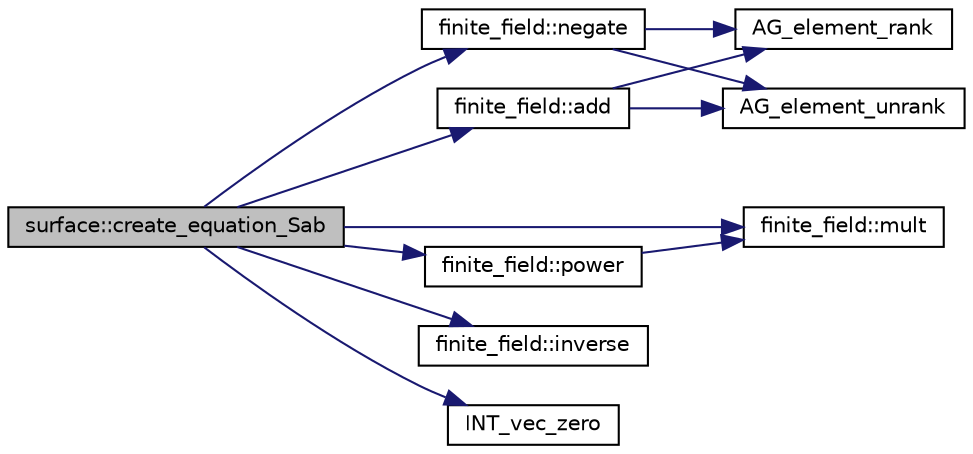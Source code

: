 digraph "surface::create_equation_Sab"
{
  edge [fontname="Helvetica",fontsize="10",labelfontname="Helvetica",labelfontsize="10"];
  node [fontname="Helvetica",fontsize="10",shape=record];
  rankdir="LR";
  Node1351 [label="surface::create_equation_Sab",height=0.2,width=0.4,color="black", fillcolor="grey75", style="filled", fontcolor="black"];
  Node1351 -> Node1352 [color="midnightblue",fontsize="10",style="solid",fontname="Helvetica"];
  Node1352 [label="finite_field::negate",height=0.2,width=0.4,color="black", fillcolor="white", style="filled",URL="$df/d5a/classfinite__field.html#aa9d798298f25d4a9262b5bc5f1733e31"];
  Node1352 -> Node1353 [color="midnightblue",fontsize="10",style="solid",fontname="Helvetica"];
  Node1353 [label="AG_element_unrank",height=0.2,width=0.4,color="black", fillcolor="white", style="filled",URL="$d4/d67/geometry_8h.html#a4a33b86c87b2879b97cfa1327abe2885"];
  Node1352 -> Node1354 [color="midnightblue",fontsize="10",style="solid",fontname="Helvetica"];
  Node1354 [label="AG_element_rank",height=0.2,width=0.4,color="black", fillcolor="white", style="filled",URL="$d4/d67/geometry_8h.html#ab2ac908d07dd8038fd996e26bdc75c17"];
  Node1351 -> Node1355 [color="midnightblue",fontsize="10",style="solid",fontname="Helvetica"];
  Node1355 [label="finite_field::mult",height=0.2,width=0.4,color="black", fillcolor="white", style="filled",URL="$df/d5a/classfinite__field.html#a24fb5917aa6d4d656fd855b7f44a13b0"];
  Node1351 -> Node1356 [color="midnightblue",fontsize="10",style="solid",fontname="Helvetica"];
  Node1356 [label="finite_field::power",height=0.2,width=0.4,color="black", fillcolor="white", style="filled",URL="$df/d5a/classfinite__field.html#a0437871b8f775f0b2d589188d9ad7e61"];
  Node1356 -> Node1355 [color="midnightblue",fontsize="10",style="solid",fontname="Helvetica"];
  Node1351 -> Node1357 [color="midnightblue",fontsize="10",style="solid",fontname="Helvetica"];
  Node1357 [label="finite_field::add",height=0.2,width=0.4,color="black", fillcolor="white", style="filled",URL="$df/d5a/classfinite__field.html#a8f12328a27500f3c7be0c849ebbc9d14"];
  Node1357 -> Node1353 [color="midnightblue",fontsize="10",style="solid",fontname="Helvetica"];
  Node1357 -> Node1354 [color="midnightblue",fontsize="10",style="solid",fontname="Helvetica"];
  Node1351 -> Node1358 [color="midnightblue",fontsize="10",style="solid",fontname="Helvetica"];
  Node1358 [label="finite_field::inverse",height=0.2,width=0.4,color="black", fillcolor="white", style="filled",URL="$df/d5a/classfinite__field.html#a69f2a12c01e70b7ce2d115c5221c9cdd"];
  Node1351 -> Node1359 [color="midnightblue",fontsize="10",style="solid",fontname="Helvetica"];
  Node1359 [label="INT_vec_zero",height=0.2,width=0.4,color="black", fillcolor="white", style="filled",URL="$df/dbf/sajeeb_8_c.html#aa8c9c7977203577026080f546fe4980f"];
}
